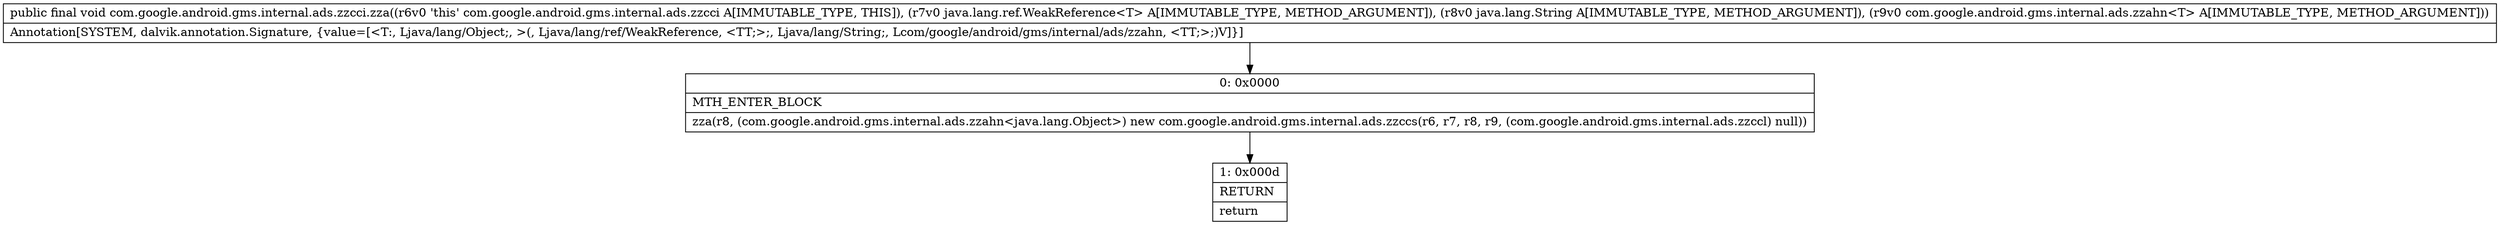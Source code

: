 digraph "CFG forcom.google.android.gms.internal.ads.zzcci.zza(Ljava\/lang\/ref\/WeakReference;Ljava\/lang\/String;Lcom\/google\/android\/gms\/internal\/ads\/zzahn;)V" {
Node_0 [shape=record,label="{0\:\ 0x0000|MTH_ENTER_BLOCK\l|zza(r8, (com.google.android.gms.internal.ads.zzahn\<java.lang.Object\>) new com.google.android.gms.internal.ads.zzccs(r6, r7, r8, r9, (com.google.android.gms.internal.ads.zzccl) null))\l}"];
Node_1 [shape=record,label="{1\:\ 0x000d|RETURN\l|return\l}"];
MethodNode[shape=record,label="{public final void com.google.android.gms.internal.ads.zzcci.zza((r6v0 'this' com.google.android.gms.internal.ads.zzcci A[IMMUTABLE_TYPE, THIS]), (r7v0 java.lang.ref.WeakReference\<T\> A[IMMUTABLE_TYPE, METHOD_ARGUMENT]), (r8v0 java.lang.String A[IMMUTABLE_TYPE, METHOD_ARGUMENT]), (r9v0 com.google.android.gms.internal.ads.zzahn\<T\> A[IMMUTABLE_TYPE, METHOD_ARGUMENT]))  | Annotation[SYSTEM, dalvik.annotation.Signature, \{value=[\<T:, Ljava\/lang\/Object;, \>(, Ljava\/lang\/ref\/WeakReference, \<TT;\>;, Ljava\/lang\/String;, Lcom\/google\/android\/gms\/internal\/ads\/zzahn, \<TT;\>;)V]\}]\l}"];
MethodNode -> Node_0;
Node_0 -> Node_1;
}

